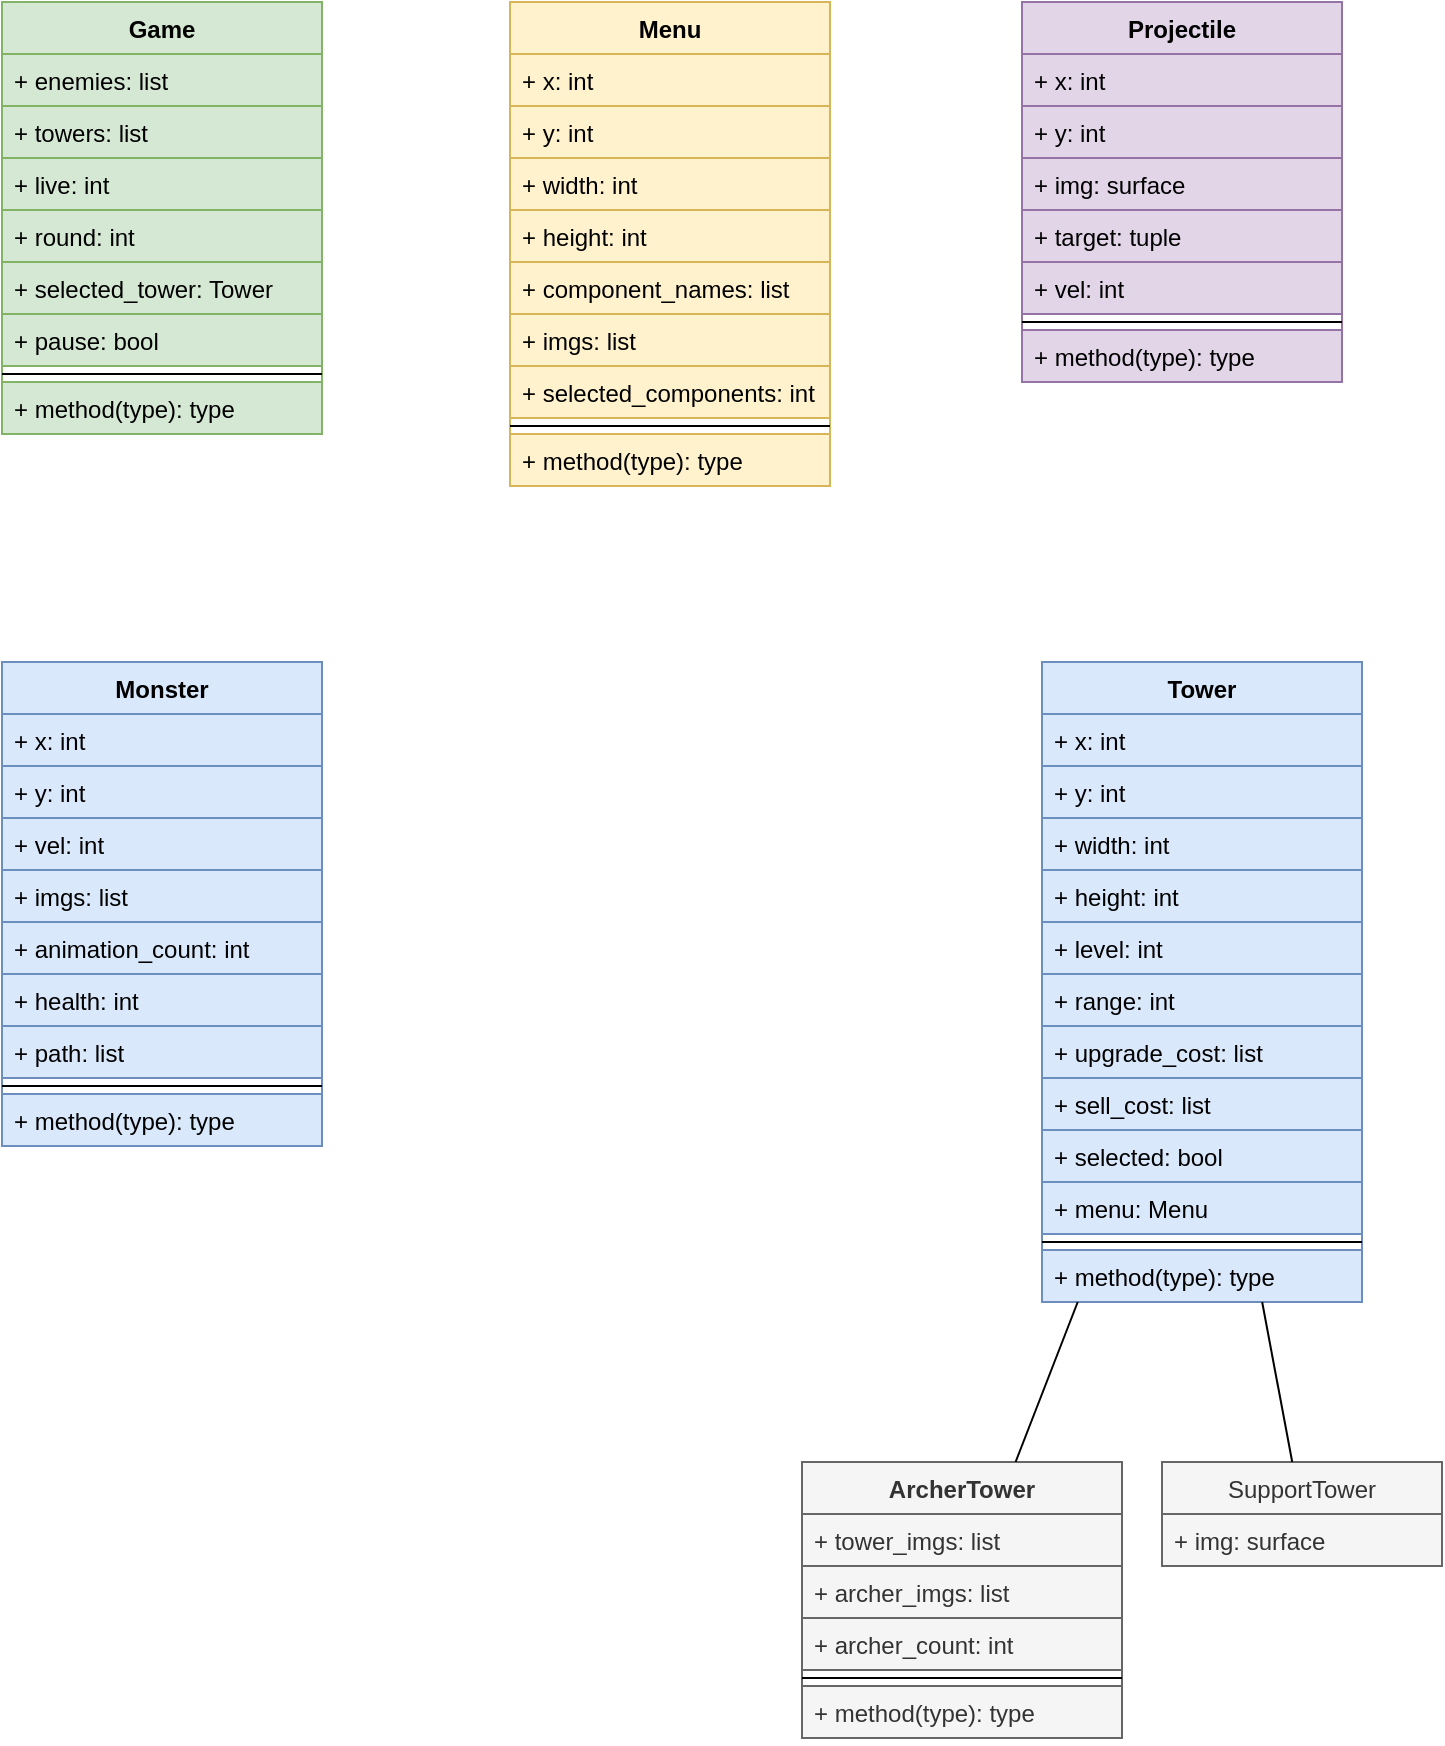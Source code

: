 <mxfile version="13.10.0" type="github">
  <diagram id="C5RBs43oDa-KdzZeNtuy" name="Page-1">
    <mxGraphModel dx="1422" dy="794" grid="1" gridSize="10" guides="1" tooltips="1" connect="1" arrows="1" fold="1" page="1" pageScale="1" pageWidth="827" pageHeight="1169" math="0" shadow="0">
      <root>
        <mxCell id="WIyWlLk6GJQsqaUBKTNV-0" />
        <mxCell id="WIyWlLk6GJQsqaUBKTNV-1" parent="WIyWlLk6GJQsqaUBKTNV-0" />
        <mxCell id="142jSYuCtREsXzvUw-eJ-11" value="Game" style="swimlane;fontStyle=1;align=center;verticalAlign=top;childLayout=stackLayout;horizontal=1;startSize=26;horizontalStack=0;resizeParent=1;resizeParentMax=0;resizeLast=0;collapsible=1;marginBottom=0;fillColor=#d5e8d4;strokeColor=#82b366;" vertex="1" parent="WIyWlLk6GJQsqaUBKTNV-1">
          <mxGeometry x="80" y="70" width="160" height="216" as="geometry" />
        </mxCell>
        <mxCell id="142jSYuCtREsXzvUw-eJ-2" value="+ enemies: list" style="text;strokeColor=#82b366;fillColor=#d5e8d4;align=left;verticalAlign=top;spacingLeft=4;spacingRight=4;overflow=hidden;rotatable=0;points=[[0,0.5],[1,0.5]];portConstraint=eastwest;" vertex="1" parent="142jSYuCtREsXzvUw-eJ-11">
          <mxGeometry y="26" width="160" height="26" as="geometry" />
        </mxCell>
        <mxCell id="142jSYuCtREsXzvUw-eJ-1" value="+ towers: list" style="text;strokeColor=#82b366;fillColor=#d5e8d4;align=left;verticalAlign=top;spacingLeft=4;spacingRight=4;overflow=hidden;rotatable=0;points=[[0,0.5],[1,0.5]];portConstraint=eastwest;" vertex="1" parent="142jSYuCtREsXzvUw-eJ-11">
          <mxGeometry y="52" width="160" height="26" as="geometry" />
        </mxCell>
        <mxCell id="142jSYuCtREsXzvUw-eJ-3" value="+ live: int" style="text;strokeColor=#82b366;fillColor=#d5e8d4;align=left;verticalAlign=top;spacingLeft=4;spacingRight=4;overflow=hidden;rotatable=0;points=[[0,0.5],[1,0.5]];portConstraint=eastwest;" vertex="1" parent="142jSYuCtREsXzvUw-eJ-11">
          <mxGeometry y="78" width="160" height="26" as="geometry" />
        </mxCell>
        <mxCell id="142jSYuCtREsXzvUw-eJ-6" value="+ round: int" style="text;strokeColor=#82b366;fillColor=#d5e8d4;align=left;verticalAlign=top;spacingLeft=4;spacingRight=4;overflow=hidden;rotatable=0;points=[[0,0.5],[1,0.5]];portConstraint=eastwest;" vertex="1" parent="142jSYuCtREsXzvUw-eJ-11">
          <mxGeometry y="104" width="160" height="26" as="geometry" />
        </mxCell>
        <mxCell id="142jSYuCtREsXzvUw-eJ-8" value="+ selected_tower: Tower" style="text;strokeColor=#82b366;fillColor=#d5e8d4;align=left;verticalAlign=top;spacingLeft=4;spacingRight=4;overflow=hidden;rotatable=0;points=[[0,0.5],[1,0.5]];portConstraint=eastwest;" vertex="1" parent="142jSYuCtREsXzvUw-eJ-11">
          <mxGeometry y="130" width="160" height="26" as="geometry" />
        </mxCell>
        <mxCell id="142jSYuCtREsXzvUw-eJ-9" value="+ pause: bool" style="text;strokeColor=#82b366;fillColor=#d5e8d4;align=left;verticalAlign=top;spacingLeft=4;spacingRight=4;overflow=hidden;rotatable=0;points=[[0,0.5],[1,0.5]];portConstraint=eastwest;" vertex="1" parent="142jSYuCtREsXzvUw-eJ-11">
          <mxGeometry y="156" width="160" height="26" as="geometry" />
        </mxCell>
        <mxCell id="142jSYuCtREsXzvUw-eJ-13" value="" style="line;strokeWidth=1;fillColor=none;align=left;verticalAlign=middle;spacingTop=-1;spacingLeft=3;spacingRight=3;rotatable=0;labelPosition=right;points=[];portConstraint=eastwest;" vertex="1" parent="142jSYuCtREsXzvUw-eJ-11">
          <mxGeometry y="182" width="160" height="8" as="geometry" />
        </mxCell>
        <mxCell id="142jSYuCtREsXzvUw-eJ-14" value="+ method(type): type" style="text;strokeColor=#82b366;fillColor=#d5e8d4;align=left;verticalAlign=top;spacingLeft=4;spacingRight=4;overflow=hidden;rotatable=0;points=[[0,0.5],[1,0.5]];portConstraint=eastwest;" vertex="1" parent="142jSYuCtREsXzvUw-eJ-11">
          <mxGeometry y="190" width="160" height="26" as="geometry" />
        </mxCell>
        <mxCell id="142jSYuCtREsXzvUw-eJ-15" value="Menu" style="swimlane;fontStyle=1;align=center;verticalAlign=top;childLayout=stackLayout;horizontal=1;startSize=26;horizontalStack=0;resizeParent=1;resizeParentMax=0;resizeLast=0;collapsible=1;marginBottom=0;fillColor=#fff2cc;strokeColor=#d6b656;" vertex="1" parent="WIyWlLk6GJQsqaUBKTNV-1">
          <mxGeometry x="334" y="70" width="160" height="242" as="geometry" />
        </mxCell>
        <mxCell id="142jSYuCtREsXzvUw-eJ-16" value="+ x: int" style="text;strokeColor=#d6b656;fillColor=#fff2cc;align=left;verticalAlign=top;spacingLeft=4;spacingRight=4;overflow=hidden;rotatable=0;points=[[0,0.5],[1,0.5]];portConstraint=eastwest;" vertex="1" parent="142jSYuCtREsXzvUw-eJ-15">
          <mxGeometry y="26" width="160" height="26" as="geometry" />
        </mxCell>
        <mxCell id="142jSYuCtREsXzvUw-eJ-23" value="+ y: int" style="text;strokeColor=#d6b656;fillColor=#fff2cc;align=left;verticalAlign=top;spacingLeft=4;spacingRight=4;overflow=hidden;rotatable=0;points=[[0,0.5],[1,0.5]];portConstraint=eastwest;" vertex="1" parent="142jSYuCtREsXzvUw-eJ-15">
          <mxGeometry y="52" width="160" height="26" as="geometry" />
        </mxCell>
        <mxCell id="142jSYuCtREsXzvUw-eJ-21" value="+ width: int" style="text;strokeColor=#d6b656;fillColor=#fff2cc;align=left;verticalAlign=top;spacingLeft=4;spacingRight=4;overflow=hidden;rotatable=0;points=[[0,0.5],[1,0.5]];portConstraint=eastwest;" vertex="1" parent="142jSYuCtREsXzvUw-eJ-15">
          <mxGeometry y="78" width="160" height="26" as="geometry" />
        </mxCell>
        <mxCell id="142jSYuCtREsXzvUw-eJ-24" value="+ height: int" style="text;strokeColor=#d6b656;fillColor=#fff2cc;align=left;verticalAlign=top;spacingLeft=4;spacingRight=4;overflow=hidden;rotatable=0;points=[[0,0.5],[1,0.5]];portConstraint=eastwest;" vertex="1" parent="142jSYuCtREsXzvUw-eJ-15">
          <mxGeometry y="104" width="160" height="26" as="geometry" />
        </mxCell>
        <mxCell id="142jSYuCtREsXzvUw-eJ-22" value="+ component_names: list&#xa;" style="text;strokeColor=#d6b656;fillColor=#fff2cc;align=left;verticalAlign=top;spacingLeft=4;spacingRight=4;overflow=hidden;rotatable=0;points=[[0,0.5],[1,0.5]];portConstraint=eastwest;" vertex="1" parent="142jSYuCtREsXzvUw-eJ-15">
          <mxGeometry y="130" width="160" height="26" as="geometry" />
        </mxCell>
        <mxCell id="142jSYuCtREsXzvUw-eJ-20" value="+ imgs: list" style="text;strokeColor=#d6b656;fillColor=#fff2cc;align=left;verticalAlign=top;spacingLeft=4;spacingRight=4;overflow=hidden;rotatable=0;points=[[0,0.5],[1,0.5]];portConstraint=eastwest;" vertex="1" parent="142jSYuCtREsXzvUw-eJ-15">
          <mxGeometry y="156" width="160" height="26" as="geometry" />
        </mxCell>
        <mxCell id="142jSYuCtREsXzvUw-eJ-19" value="+ selected_components: int" style="text;strokeColor=#d6b656;fillColor=#fff2cc;align=left;verticalAlign=top;spacingLeft=4;spacingRight=4;overflow=hidden;rotatable=0;points=[[0,0.5],[1,0.5]];portConstraint=eastwest;" vertex="1" parent="142jSYuCtREsXzvUw-eJ-15">
          <mxGeometry y="182" width="160" height="26" as="geometry" />
        </mxCell>
        <mxCell id="142jSYuCtREsXzvUw-eJ-17" value="" style="line;strokeWidth=1;fillColor=none;align=left;verticalAlign=middle;spacingTop=-1;spacingLeft=3;spacingRight=3;rotatable=0;labelPosition=right;points=[];portConstraint=eastwest;" vertex="1" parent="142jSYuCtREsXzvUw-eJ-15">
          <mxGeometry y="208" width="160" height="8" as="geometry" />
        </mxCell>
        <mxCell id="142jSYuCtREsXzvUw-eJ-18" value="+ method(type): type" style="text;strokeColor=#d6b656;fillColor=#fff2cc;align=left;verticalAlign=top;spacingLeft=4;spacingRight=4;overflow=hidden;rotatable=0;points=[[0,0.5],[1,0.5]];portConstraint=eastwest;" vertex="1" parent="142jSYuCtREsXzvUw-eJ-15">
          <mxGeometry y="216" width="160" height="26" as="geometry" />
        </mxCell>
        <mxCell id="142jSYuCtREsXzvUw-eJ-29" value="Monster" style="swimlane;fontStyle=1;align=center;verticalAlign=top;childLayout=stackLayout;horizontal=1;startSize=26;horizontalStack=0;resizeParent=1;resizeParentMax=0;resizeLast=0;collapsible=1;marginBottom=0;fillColor=#dae8fc;strokeColor=#6c8ebf;" vertex="1" parent="WIyWlLk6GJQsqaUBKTNV-1">
          <mxGeometry x="80" y="400" width="160" height="242" as="geometry" />
        </mxCell>
        <mxCell id="142jSYuCtREsXzvUw-eJ-30" value="+ x: int" style="text;strokeColor=#6c8ebf;fillColor=#dae8fc;align=left;verticalAlign=top;spacingLeft=4;spacingRight=4;overflow=hidden;rotatable=0;points=[[0,0.5],[1,0.5]];portConstraint=eastwest;" vertex="1" parent="142jSYuCtREsXzvUw-eJ-29">
          <mxGeometry y="26" width="160" height="26" as="geometry" />
        </mxCell>
        <mxCell id="142jSYuCtREsXzvUw-eJ-54" value="+ y: int" style="text;strokeColor=#6c8ebf;fillColor=#dae8fc;align=left;verticalAlign=top;spacingLeft=4;spacingRight=4;overflow=hidden;rotatable=0;points=[[0,0.5],[1,0.5]];portConstraint=eastwest;" vertex="1" parent="142jSYuCtREsXzvUw-eJ-29">
          <mxGeometry y="52" width="160" height="26" as="geometry" />
        </mxCell>
        <mxCell id="142jSYuCtREsXzvUw-eJ-57" value="+ vel: int" style="text;strokeColor=#6c8ebf;fillColor=#dae8fc;align=left;verticalAlign=top;spacingLeft=4;spacingRight=4;overflow=hidden;rotatable=0;points=[[0,0.5],[1,0.5]];portConstraint=eastwest;" vertex="1" parent="142jSYuCtREsXzvUw-eJ-29">
          <mxGeometry y="78" width="160" height="26" as="geometry" />
        </mxCell>
        <mxCell id="142jSYuCtREsXzvUw-eJ-56" value="+ imgs: list" style="text;strokeColor=#6c8ebf;fillColor=#dae8fc;align=left;verticalAlign=top;spacingLeft=4;spacingRight=4;overflow=hidden;rotatable=0;points=[[0,0.5],[1,0.5]];portConstraint=eastwest;" vertex="1" parent="142jSYuCtREsXzvUw-eJ-29">
          <mxGeometry y="104" width="160" height="26" as="geometry" />
        </mxCell>
        <mxCell id="142jSYuCtREsXzvUw-eJ-58" value="+ animation_count: int" style="text;strokeColor=#6c8ebf;fillColor=#dae8fc;align=left;verticalAlign=top;spacingLeft=4;spacingRight=4;overflow=hidden;rotatable=0;points=[[0,0.5],[1,0.5]];portConstraint=eastwest;" vertex="1" parent="142jSYuCtREsXzvUw-eJ-29">
          <mxGeometry y="130" width="160" height="26" as="geometry" />
        </mxCell>
        <mxCell id="142jSYuCtREsXzvUw-eJ-55" value="+ health: int" style="text;strokeColor=#6c8ebf;fillColor=#dae8fc;align=left;verticalAlign=top;spacingLeft=4;spacingRight=4;overflow=hidden;rotatable=0;points=[[0,0.5],[1,0.5]];portConstraint=eastwest;" vertex="1" parent="142jSYuCtREsXzvUw-eJ-29">
          <mxGeometry y="156" width="160" height="26" as="geometry" />
        </mxCell>
        <mxCell id="142jSYuCtREsXzvUw-eJ-53" value="+ path: list" style="text;strokeColor=#6c8ebf;fillColor=#dae8fc;align=left;verticalAlign=top;spacingLeft=4;spacingRight=4;overflow=hidden;rotatable=0;points=[[0,0.5],[1,0.5]];portConstraint=eastwest;" vertex="1" parent="142jSYuCtREsXzvUw-eJ-29">
          <mxGeometry y="182" width="160" height="26" as="geometry" />
        </mxCell>
        <mxCell id="142jSYuCtREsXzvUw-eJ-31" value="" style="line;strokeWidth=1;fillColor=none;align=left;verticalAlign=middle;spacingTop=-1;spacingLeft=3;spacingRight=3;rotatable=0;labelPosition=right;points=[];portConstraint=eastwest;" vertex="1" parent="142jSYuCtREsXzvUw-eJ-29">
          <mxGeometry y="208" width="160" height="8" as="geometry" />
        </mxCell>
        <mxCell id="142jSYuCtREsXzvUw-eJ-32" value="+ method(type): type" style="text;strokeColor=#6c8ebf;fillColor=#dae8fc;align=left;verticalAlign=top;spacingLeft=4;spacingRight=4;overflow=hidden;rotatable=0;points=[[0,0.5],[1,0.5]];portConstraint=eastwest;" vertex="1" parent="142jSYuCtREsXzvUw-eJ-29">
          <mxGeometry y="216" width="160" height="26" as="geometry" />
        </mxCell>
        <mxCell id="142jSYuCtREsXzvUw-eJ-37" value="Tower" style="swimlane;fontStyle=1;align=center;verticalAlign=top;childLayout=stackLayout;horizontal=1;startSize=26;horizontalStack=0;resizeParent=1;resizeParentMax=0;resizeLast=0;collapsible=1;marginBottom=0;fillColor=#dae8fc;strokeColor=#6c8ebf;" vertex="1" parent="WIyWlLk6GJQsqaUBKTNV-1">
          <mxGeometry x="600" y="400" width="160" height="320" as="geometry" />
        </mxCell>
        <mxCell id="142jSYuCtREsXzvUw-eJ-38" value="+ x: int" style="text;strokeColor=#6c8ebf;fillColor=#dae8fc;align=left;verticalAlign=top;spacingLeft=4;spacingRight=4;overflow=hidden;rotatable=0;points=[[0,0.5],[1,0.5]];portConstraint=eastwest;" vertex="1" parent="142jSYuCtREsXzvUw-eJ-37">
          <mxGeometry y="26" width="160" height="26" as="geometry" />
        </mxCell>
        <mxCell id="142jSYuCtREsXzvUw-eJ-69" value="+ y: int" style="text;strokeColor=#6c8ebf;fillColor=#dae8fc;align=left;verticalAlign=top;spacingLeft=4;spacingRight=4;overflow=hidden;rotatable=0;points=[[0,0.5],[1,0.5]];portConstraint=eastwest;" vertex="1" parent="142jSYuCtREsXzvUw-eJ-37">
          <mxGeometry y="52" width="160" height="26" as="geometry" />
        </mxCell>
        <mxCell id="142jSYuCtREsXzvUw-eJ-70" value="+ width: int" style="text;strokeColor=#6c8ebf;fillColor=#dae8fc;align=left;verticalAlign=top;spacingLeft=4;spacingRight=4;overflow=hidden;rotatable=0;points=[[0,0.5],[1,0.5]];portConstraint=eastwest;" vertex="1" parent="142jSYuCtREsXzvUw-eJ-37">
          <mxGeometry y="78" width="160" height="26" as="geometry" />
        </mxCell>
        <mxCell id="142jSYuCtREsXzvUw-eJ-71" value="+ height: int" style="text;strokeColor=#6c8ebf;fillColor=#dae8fc;align=left;verticalAlign=top;spacingLeft=4;spacingRight=4;overflow=hidden;rotatable=0;points=[[0,0.5],[1,0.5]];portConstraint=eastwest;" vertex="1" parent="142jSYuCtREsXzvUw-eJ-37">
          <mxGeometry y="104" width="160" height="26" as="geometry" />
        </mxCell>
        <mxCell id="142jSYuCtREsXzvUw-eJ-74" value="+ level: int" style="text;strokeColor=#6c8ebf;fillColor=#dae8fc;align=left;verticalAlign=top;spacingLeft=4;spacingRight=4;overflow=hidden;rotatable=0;points=[[0,0.5],[1,0.5]];portConstraint=eastwest;" vertex="1" parent="142jSYuCtREsXzvUw-eJ-37">
          <mxGeometry y="130" width="160" height="26" as="geometry" />
        </mxCell>
        <mxCell id="142jSYuCtREsXzvUw-eJ-75" value="+ range: int" style="text;strokeColor=#6c8ebf;fillColor=#dae8fc;align=left;verticalAlign=top;spacingLeft=4;spacingRight=4;overflow=hidden;rotatable=0;points=[[0,0.5],[1,0.5]];portConstraint=eastwest;" vertex="1" parent="142jSYuCtREsXzvUw-eJ-37">
          <mxGeometry y="156" width="160" height="26" as="geometry" />
        </mxCell>
        <mxCell id="142jSYuCtREsXzvUw-eJ-73" value="+ upgrade_cost: list" style="text;strokeColor=#6c8ebf;fillColor=#dae8fc;align=left;verticalAlign=top;spacingLeft=4;spacingRight=4;overflow=hidden;rotatable=0;points=[[0,0.5],[1,0.5]];portConstraint=eastwest;" vertex="1" parent="142jSYuCtREsXzvUw-eJ-37">
          <mxGeometry y="182" width="160" height="26" as="geometry" />
        </mxCell>
        <mxCell id="142jSYuCtREsXzvUw-eJ-72" value="+ sell_cost: list" style="text;strokeColor=#6c8ebf;fillColor=#dae8fc;align=left;verticalAlign=top;spacingLeft=4;spacingRight=4;overflow=hidden;rotatable=0;points=[[0,0.5],[1,0.5]];portConstraint=eastwest;" vertex="1" parent="142jSYuCtREsXzvUw-eJ-37">
          <mxGeometry y="208" width="160" height="26" as="geometry" />
        </mxCell>
        <mxCell id="142jSYuCtREsXzvUw-eJ-68" value="+ selected: bool" style="text;strokeColor=#6c8ebf;fillColor=#dae8fc;align=left;verticalAlign=top;spacingLeft=4;spacingRight=4;overflow=hidden;rotatable=0;points=[[0,0.5],[1,0.5]];portConstraint=eastwest;" vertex="1" parent="142jSYuCtREsXzvUw-eJ-37">
          <mxGeometry y="234" width="160" height="26" as="geometry" />
        </mxCell>
        <mxCell id="142jSYuCtREsXzvUw-eJ-77" value="+ menu: Menu" style="text;strokeColor=#6c8ebf;fillColor=#dae8fc;align=left;verticalAlign=top;spacingLeft=4;spacingRight=4;overflow=hidden;rotatable=0;points=[[0,0.5],[1,0.5]];portConstraint=eastwest;" vertex="1" parent="142jSYuCtREsXzvUw-eJ-37">
          <mxGeometry y="260" width="160" height="26" as="geometry" />
        </mxCell>
        <mxCell id="142jSYuCtREsXzvUw-eJ-39" value="" style="line;strokeWidth=1;fillColor=none;align=left;verticalAlign=middle;spacingTop=-1;spacingLeft=3;spacingRight=3;rotatable=0;labelPosition=right;points=[];portConstraint=eastwest;" vertex="1" parent="142jSYuCtREsXzvUw-eJ-37">
          <mxGeometry y="286" width="160" height="8" as="geometry" />
        </mxCell>
        <mxCell id="142jSYuCtREsXzvUw-eJ-40" value="+ method(type): type" style="text;strokeColor=#6c8ebf;fillColor=#dae8fc;align=left;verticalAlign=top;spacingLeft=4;spacingRight=4;overflow=hidden;rotatable=0;points=[[0,0.5],[1,0.5]];portConstraint=eastwest;" vertex="1" parent="142jSYuCtREsXzvUw-eJ-37">
          <mxGeometry y="294" width="160" height="26" as="geometry" />
        </mxCell>
        <mxCell id="142jSYuCtREsXzvUw-eJ-41" value="Projectile" style="swimlane;fontStyle=1;align=center;verticalAlign=top;childLayout=stackLayout;horizontal=1;startSize=26;horizontalStack=0;resizeParent=1;resizeParentMax=0;resizeLast=0;collapsible=1;marginBottom=0;fillColor=#e1d5e7;strokeColor=#9673a6;" vertex="1" parent="WIyWlLk6GJQsqaUBKTNV-1">
          <mxGeometry x="590" y="70" width="160" height="190" as="geometry" />
        </mxCell>
        <mxCell id="142jSYuCtREsXzvUw-eJ-45" value="+ x: int" style="text;strokeColor=#9673a6;fillColor=#e1d5e7;align=left;verticalAlign=top;spacingLeft=4;spacingRight=4;overflow=hidden;rotatable=0;points=[[0,0.5],[1,0.5]];portConstraint=eastwest;" vertex="1" parent="142jSYuCtREsXzvUw-eJ-41">
          <mxGeometry y="26" width="160" height="26" as="geometry" />
        </mxCell>
        <mxCell id="142jSYuCtREsXzvUw-eJ-48" value="+ y: int" style="text;strokeColor=#9673a6;fillColor=#e1d5e7;align=left;verticalAlign=top;spacingLeft=4;spacingRight=4;overflow=hidden;rotatable=0;points=[[0,0.5],[1,0.5]];portConstraint=eastwest;" vertex="1" parent="142jSYuCtREsXzvUw-eJ-41">
          <mxGeometry y="52" width="160" height="26" as="geometry" />
        </mxCell>
        <mxCell id="142jSYuCtREsXzvUw-eJ-47" value="+ img: surface" style="text;strokeColor=#9673a6;fillColor=#e1d5e7;align=left;verticalAlign=top;spacingLeft=4;spacingRight=4;overflow=hidden;rotatable=0;points=[[0,0.5],[1,0.5]];portConstraint=eastwest;" vertex="1" parent="142jSYuCtREsXzvUw-eJ-41">
          <mxGeometry y="78" width="160" height="26" as="geometry" />
        </mxCell>
        <mxCell id="142jSYuCtREsXzvUw-eJ-46" value="+ target: tuple" style="text;strokeColor=#9673a6;fillColor=#e1d5e7;align=left;verticalAlign=top;spacingLeft=4;spacingRight=4;overflow=hidden;rotatable=0;points=[[0,0.5],[1,0.5]];portConstraint=eastwest;" vertex="1" parent="142jSYuCtREsXzvUw-eJ-41">
          <mxGeometry y="104" width="160" height="26" as="geometry" />
        </mxCell>
        <mxCell id="142jSYuCtREsXzvUw-eJ-42" value="+ vel: int" style="text;strokeColor=#9673a6;fillColor=#e1d5e7;align=left;verticalAlign=top;spacingLeft=4;spacingRight=4;overflow=hidden;rotatable=0;points=[[0,0.5],[1,0.5]];portConstraint=eastwest;" vertex="1" parent="142jSYuCtREsXzvUw-eJ-41">
          <mxGeometry y="130" width="160" height="26" as="geometry" />
        </mxCell>
        <mxCell id="142jSYuCtREsXzvUw-eJ-43" value="" style="line;strokeWidth=1;fillColor=none;align=left;verticalAlign=middle;spacingTop=-1;spacingLeft=3;spacingRight=3;rotatable=0;labelPosition=right;points=[];portConstraint=eastwest;" vertex="1" parent="142jSYuCtREsXzvUw-eJ-41">
          <mxGeometry y="156" width="160" height="8" as="geometry" />
        </mxCell>
        <mxCell id="142jSYuCtREsXzvUw-eJ-44" value="+ method(type): type" style="text;strokeColor=#9673a6;fillColor=#e1d5e7;align=left;verticalAlign=top;spacingLeft=4;spacingRight=4;overflow=hidden;rotatable=0;points=[[0,0.5],[1,0.5]];portConstraint=eastwest;" vertex="1" parent="142jSYuCtREsXzvUw-eJ-41">
          <mxGeometry y="164" width="160" height="26" as="geometry" />
        </mxCell>
        <mxCell id="142jSYuCtREsXzvUw-eJ-82" value="SupportTower" style="swimlane;fontStyle=0;childLayout=stackLayout;horizontal=1;startSize=26;fillColor=#f5f5f5;horizontalStack=0;resizeParent=1;resizeParentMax=0;resizeLast=0;collapsible=1;marginBottom=0;strokeColor=#666666;fontColor=#333333;" vertex="1" parent="WIyWlLk6GJQsqaUBKTNV-1">
          <mxGeometry x="660" y="800" width="140" height="52" as="geometry" />
        </mxCell>
        <mxCell id="142jSYuCtREsXzvUw-eJ-83" value="+ img: surface&#xa;" style="text;strokeColor=#666666;fillColor=#f5f5f5;align=left;verticalAlign=top;spacingLeft=4;spacingRight=4;overflow=hidden;rotatable=0;points=[[0,0.5],[1,0.5]];portConstraint=eastwest;fontColor=#333333;" vertex="1" parent="142jSYuCtREsXzvUw-eJ-82">
          <mxGeometry y="26" width="140" height="26" as="geometry" />
        </mxCell>
        <mxCell id="142jSYuCtREsXzvUw-eJ-86" value="ArcherTower" style="swimlane;fontStyle=1;align=center;verticalAlign=top;childLayout=stackLayout;horizontal=1;startSize=26;horizontalStack=0;resizeParent=1;resizeParentMax=0;resizeLast=0;collapsible=1;marginBottom=0;fillColor=#f5f5f5;strokeColor=#666666;fontColor=#333333;" vertex="1" parent="WIyWlLk6GJQsqaUBKTNV-1">
          <mxGeometry x="480" y="800" width="160" height="138" as="geometry" />
        </mxCell>
        <mxCell id="142jSYuCtREsXzvUw-eJ-87" value="+ tower_imgs: list" style="text;strokeColor=#666666;fillColor=#f5f5f5;align=left;verticalAlign=top;spacingLeft=4;spacingRight=4;overflow=hidden;rotatable=0;points=[[0,0.5],[1,0.5]];portConstraint=eastwest;fontColor=#333333;" vertex="1" parent="142jSYuCtREsXzvUw-eJ-86">
          <mxGeometry y="26" width="160" height="26" as="geometry" />
        </mxCell>
        <mxCell id="142jSYuCtREsXzvUw-eJ-90" value="+ archer_imgs: list" style="text;strokeColor=#666666;fillColor=#f5f5f5;align=left;verticalAlign=top;spacingLeft=4;spacingRight=4;overflow=hidden;rotatable=0;points=[[0,0.5],[1,0.5]];portConstraint=eastwest;fontColor=#333333;" vertex="1" parent="142jSYuCtREsXzvUw-eJ-86">
          <mxGeometry y="52" width="160" height="26" as="geometry" />
        </mxCell>
        <mxCell id="142jSYuCtREsXzvUw-eJ-91" value="+ archer_count: int" style="text;strokeColor=#666666;fillColor=#f5f5f5;align=left;verticalAlign=top;spacingLeft=4;spacingRight=4;overflow=hidden;rotatable=0;points=[[0,0.5],[1,0.5]];portConstraint=eastwest;fontColor=#333333;" vertex="1" parent="142jSYuCtREsXzvUw-eJ-86">
          <mxGeometry y="78" width="160" height="26" as="geometry" />
        </mxCell>
        <mxCell id="142jSYuCtREsXzvUw-eJ-88" value="" style="line;strokeWidth=1;fillColor=none;align=left;verticalAlign=middle;spacingTop=-1;spacingLeft=3;spacingRight=3;rotatable=0;labelPosition=right;points=[];portConstraint=eastwest;" vertex="1" parent="142jSYuCtREsXzvUw-eJ-86">
          <mxGeometry y="104" width="160" height="8" as="geometry" />
        </mxCell>
        <mxCell id="142jSYuCtREsXzvUw-eJ-89" value="+ method(type): type" style="text;strokeColor=#666666;fillColor=#f5f5f5;align=left;verticalAlign=top;spacingLeft=4;spacingRight=4;overflow=hidden;rotatable=0;points=[[0,0.5],[1,0.5]];portConstraint=eastwest;fontColor=#333333;" vertex="1" parent="142jSYuCtREsXzvUw-eJ-86">
          <mxGeometry y="112" width="160" height="26" as="geometry" />
        </mxCell>
        <mxCell id="142jSYuCtREsXzvUw-eJ-92" value="" style="endArrow=none;html=1;" edge="1" parent="WIyWlLk6GJQsqaUBKTNV-1" source="142jSYuCtREsXzvUw-eJ-86" target="142jSYuCtREsXzvUw-eJ-37">
          <mxGeometry width="50" height="50" relative="1" as="geometry">
            <mxPoint x="570" y="760" as="sourcePoint" />
            <mxPoint x="620" y="710" as="targetPoint" />
          </mxGeometry>
        </mxCell>
        <mxCell id="142jSYuCtREsXzvUw-eJ-93" value="" style="endArrow=none;html=1;" edge="1" parent="WIyWlLk6GJQsqaUBKTNV-1" source="142jSYuCtREsXzvUw-eJ-82" target="142jSYuCtREsXzvUw-eJ-37">
          <mxGeometry width="50" height="50" relative="1" as="geometry">
            <mxPoint x="390" y="730" as="sourcePoint" />
            <mxPoint x="440" y="680" as="targetPoint" />
          </mxGeometry>
        </mxCell>
      </root>
    </mxGraphModel>
  </diagram>
</mxfile>
